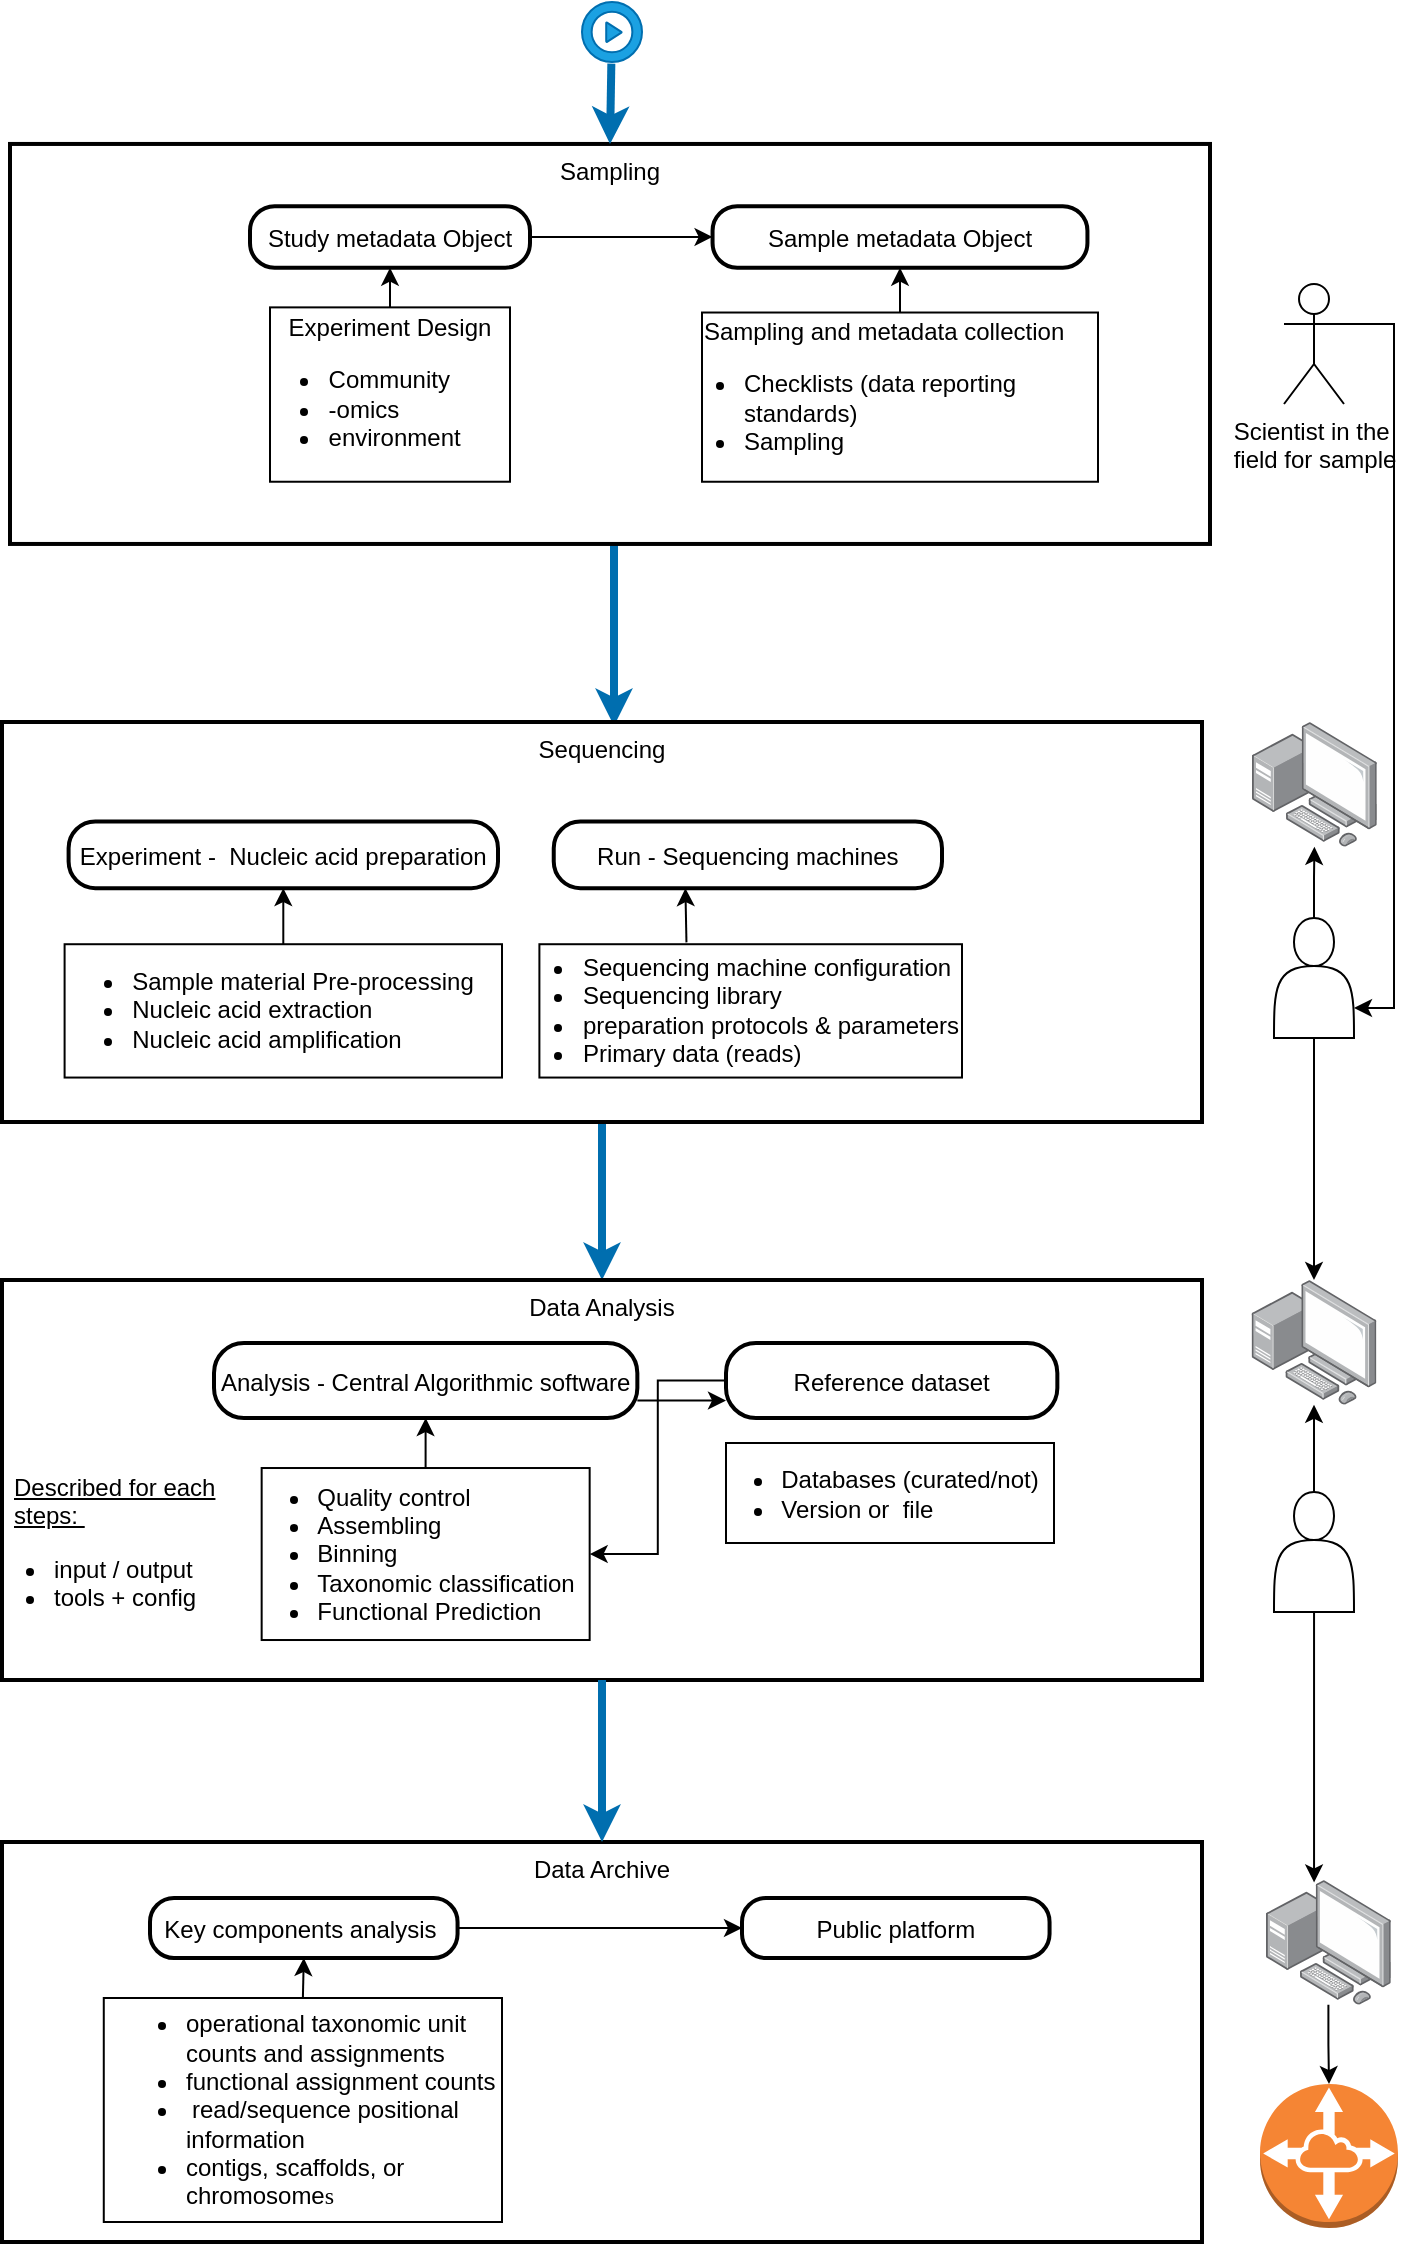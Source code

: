 <mxfile version="24.8.3">
  <diagram name="Page-1" id="eUhtq4w8cxWgcWz3ld9h">
    <mxGraphModel dx="1193" dy="768" grid="1" gridSize="10" guides="1" tooltips="1" connect="1" arrows="1" fold="1" page="1" pageScale="1" pageWidth="826" pageHeight="1169" math="0" shadow="0">
      <root>
        <mxCell id="0" />
        <mxCell id="1" parent="0" />
        <mxCell id="IBZZdO0sH0K3nxLxbMnE-35" value="" style="endArrow=classic;html=1;rounded=0;fillColor=#1ba1e2;strokeColor=#006EAF;strokeWidth=4;exitX=0.5;exitY=1;exitDx=0;exitDy=0;entryX=0.5;entryY=0;entryDx=0;entryDy=0;" edge="1" parent="1" source="14" target="10">
          <mxGeometry width="50" height="50" relative="1" as="geometry">
            <mxPoint x="374" y="620" as="sourcePoint" />
            <mxPoint x="374" y="560" as="targetPoint" />
            <Array as="points">
              <mxPoint x="374" y="530" />
            </Array>
          </mxGeometry>
        </mxCell>
        <mxCell id="IBZZdO0sH0K3nxLxbMnE-48" value="" style="endArrow=classic;html=1;rounded=0;fillColor=#1ba1e2;strokeColor=#006EAF;strokeWidth=4;" edge="1" parent="1">
          <mxGeometry width="50" height="50" relative="1" as="geometry">
            <mxPoint x="380" y="270" as="sourcePoint" />
            <mxPoint x="380" y="364" as="targetPoint" />
            <Array as="points" />
          </mxGeometry>
        </mxCell>
        <mxCell id="10" value="Data Analysis" style="whiteSpace=wrap;strokeWidth=2;verticalAlign=top;" parent="1" vertex="1">
          <mxGeometry x="74" y="641" width="600" height="200" as="geometry" />
        </mxCell>
        <mxCell id="IBZZdO0sH0K3nxLxbMnE-58" style="edgeStyle=orthogonalEdgeStyle;rounded=0;orthogonalLoop=1;jettySize=auto;html=1;exitX=1;exitY=0.5;exitDx=0;exitDy=0;entryX=0;entryY=0.5;entryDx=0;entryDy=0;" edge="1" parent="10">
          <mxGeometry relative="1" as="geometry">
            <mxPoint x="317.67" y="60.25" as="sourcePoint" />
            <mxPoint x="362" y="60.25" as="targetPoint" />
          </mxGeometry>
        </mxCell>
        <mxCell id="zwraW4Ukam8c2gcRzOyC-30" value="Analysis - Central Algorithmic software" style="rounded=1;arcSize=40;strokeWidth=2" parent="10" vertex="1">
          <mxGeometry x="106" y="31.5" width="211.67" height="37.5" as="geometry" />
        </mxCell>
        <mxCell id="IBZZdO0sH0K3nxLxbMnE-61" value="" style="edgeStyle=orthogonalEdgeStyle;rounded=0;orthogonalLoop=1;jettySize=auto;html=1;" edge="1" parent="10" source="IBZZdO0sH0K3nxLxbMnE-53" target="zwraW4Ukam8c2gcRzOyC-30">
          <mxGeometry relative="1" as="geometry" />
        </mxCell>
        <mxCell id="IBZZdO0sH0K3nxLxbMnE-53" value="&lt;div style=&quot;&quot;&gt;&lt;ul style=&quot;padding-left: 20px;&quot;&gt;&lt;li style=&quot;text-align: left;&quot;&gt;&lt;span style=&quot;white-space: nowrap;&quot;&gt;Quality control&lt;/span&gt;&lt;br&gt;&lt;/li&gt;&lt;li style=&quot;text-align: left;&quot;&gt;&lt;span style=&quot;white-space: nowrap;&quot;&gt;Assembling&lt;br&gt;&lt;/span&gt;&lt;/li&gt;&lt;li style=&quot;text-align: left;&quot;&gt;&lt;span style=&quot;white-space: nowrap;&quot;&gt;Binning&lt;br&gt;&lt;/span&gt;&lt;/li&gt;&lt;li style=&quot;text-align: left;&quot;&gt;&lt;span style=&quot;white-space: nowrap;&quot;&gt;Taxonomic classification&lt;br&gt;&lt;/span&gt;&lt;/li&gt;&lt;li style=&quot;text-align: left;&quot;&gt;&lt;span style=&quot;white-space: nowrap;&quot;&gt;&lt;span style=&quot;text-align: center;&quot;&gt;Functional Prediction&lt;/span&gt;&lt;br&gt;&lt;/span&gt;&lt;/li&gt;&lt;/ul&gt;&lt;/div&gt;" style="rounded=0;whiteSpace=wrap;html=1;" vertex="1" parent="10">
          <mxGeometry x="129.83" y="94.01" width="164" height="86" as="geometry" />
        </mxCell>
        <mxCell id="IBZZdO0sH0K3nxLxbMnE-60" value="" style="edgeStyle=orthogonalEdgeStyle;rounded=0;orthogonalLoop=1;jettySize=auto;html=1;entryX=1;entryY=0.5;entryDx=0;entryDy=0;" edge="1" parent="10" source="IBZZdO0sH0K3nxLxbMnE-55" target="IBZZdO0sH0K3nxLxbMnE-53">
          <mxGeometry relative="1" as="geometry" />
        </mxCell>
        <mxCell id="IBZZdO0sH0K3nxLxbMnE-55" value="Reference dataset" style="rounded=1;arcSize=40;strokeWidth=2" vertex="1" parent="10">
          <mxGeometry x="362" y="31.5" width="165.67" height="37.5" as="geometry" />
        </mxCell>
        <mxCell id="IBZZdO0sH0K3nxLxbMnE-56" value="&lt;div style=&quot;&quot;&gt;&lt;ul style=&quot;padding-left: 20px;&quot;&gt;&lt;li style=&quot;text-align: left;&quot;&gt;&lt;span style=&quot;text-wrap-mode: nowrap;&quot;&gt;Databases (curated/not)&lt;/span&gt;&lt;/li&gt;&lt;li style=&quot;text-align: left;&quot;&gt;&lt;span style=&quot;text-wrap-mode: nowrap;&quot;&gt;Version or &amp;nbsp;file&lt;/span&gt;&lt;/li&gt;&lt;/ul&gt;&lt;/div&gt;" style="rounded=0;whiteSpace=wrap;html=1;" vertex="1" parent="10">
          <mxGeometry x="362" y="81.5" width="164" height="50.0" as="geometry" />
        </mxCell>
        <mxCell id="IBZZdO0sH0K3nxLxbMnE-57" value="&lt;u&gt;Described for each steps:&amp;nbsp;&lt;/u&gt;&lt;div&gt;&lt;ul style=&quot;padding-left: 20px;&quot;&gt;&lt;li&gt;input / output&amp;nbsp;&lt;/li&gt;&lt;li&gt;tools + config&lt;/li&gt;&lt;/ul&gt;&lt;/div&gt;" style="text;html=1;align=left;verticalAlign=middle;whiteSpace=wrap;rounded=0;" vertex="1" parent="10">
          <mxGeometry x="3.67" y="104.63" width="114" height="64.75" as="geometry" />
        </mxCell>
        <mxCell id="14" value="Sequencing" style="whiteSpace=wrap;strokeWidth=2;verticalAlign=top;" parent="1" vertex="1">
          <mxGeometry x="74" y="362" width="600" height="200" as="geometry" />
        </mxCell>
        <mxCell id="15" value="Run - Sequencing machines" style="rounded=1;arcSize=40;strokeWidth=2;flipV=1;flipH=1;" parent="14" vertex="1">
          <mxGeometry x="275.87" y="49.733" width="194.13" height="33.333" as="geometry" />
        </mxCell>
        <mxCell id="16" value="Experiment -  Nucleic acid preparation" style="rounded=1;arcSize=40;strokeWidth=2;flipV=1;flipH=1;" parent="14" vertex="1">
          <mxGeometry x="33.3" y="49.733" width="214.7" height="33.333" as="geometry" />
        </mxCell>
        <mxCell id="IBZZdO0sH0K3nxLxbMnE-37" value="&lt;div style=&quot;&quot;&gt;&lt;ul style=&quot;padding-left: 20px;&quot;&gt;&lt;li style=&quot;text-align: left;&quot;&gt;&lt;span style=&quot;white-space: nowrap;&quot;&gt;Sample material Pre-processing&lt;/span&gt;&lt;br&gt;&lt;/li&gt;&lt;li style=&quot;text-align: left;&quot;&gt;&lt;span style=&quot;white-space: nowrap;&quot;&gt;Nucleic acid extraction&lt;/span&gt;&lt;br&gt;&lt;/li&gt;&lt;li style=&quot;text-align: left;&quot;&gt;&lt;span style=&quot;white-space: nowrap;&quot;&gt;Nucleic acid amplification&lt;/span&gt;&lt;br&gt;&lt;/li&gt;&lt;/ul&gt;&lt;/div&gt;" style="rounded=0;whiteSpace=wrap;html=1;" vertex="1" parent="14">
          <mxGeometry x="31.3" y="111.111" width="218.7" height="66.667" as="geometry" />
        </mxCell>
        <mxCell id="IBZZdO0sH0K3nxLxbMnE-36" value="&lt;div style=&quot;text-align: left;&quot;&gt;&lt;ul style=&quot;padding-left: 20px;&quot;&gt;&lt;li&gt;&lt;span style=&quot;white-space: nowrap;&quot;&gt;Sequencing machine configuration&lt;/span&gt;&lt;/li&gt;&lt;li&gt;&lt;span style=&quot;white-space: nowrap;&quot;&gt;Sequencing library&lt;/span&gt;&lt;/li&gt;&lt;li&gt;&lt;span style=&quot;white-space: nowrap;&quot;&gt;preparation protocols &amp;amp; parameters&lt;/span&gt;&lt;/li&gt;&lt;li&gt;&lt;span style=&quot;white-space: nowrap;&quot;&gt;Primary data (reads)&lt;/span&gt;&lt;/li&gt;&lt;/ul&gt;&lt;/div&gt;" style="rounded=0;whiteSpace=wrap;html=1;" vertex="1" parent="14">
          <mxGeometry x="268.7" y="111.111" width="211.3" height="66.667" as="geometry" />
        </mxCell>
        <mxCell id="IBZZdO0sH0K3nxLxbMnE-39" value="" style="endArrow=classic;html=1;rounded=0;entryX=0.5;entryY=1;entryDx=0;entryDy=0;exitX=0.5;exitY=0;exitDx=0;exitDy=0;" edge="1" parent="14" source="IBZZdO0sH0K3nxLxbMnE-37" target="16">
          <mxGeometry width="50" height="50" relative="1" as="geometry">
            <mxPoint x="412.22" y="-147.222" as="sourcePoint" />
            <mxPoint x="412" y="-171.111" as="targetPoint" />
          </mxGeometry>
        </mxCell>
        <mxCell id="IBZZdO0sH0K3nxLxbMnE-50" value="" style="endArrow=classic;html=1;rounded=0;entryX=0.5;entryY=1;entryDx=0;entryDy=0;exitX=0.348;exitY=-0.014;exitDx=0;exitDy=0;exitPerimeter=0;" edge="1" parent="14" source="IBZZdO0sH0K3nxLxbMnE-36">
          <mxGeometry width="50" height="50" relative="1" as="geometry">
            <mxPoint x="344" y="103.333" as="sourcePoint" />
            <mxPoint x="341.696" y="83.065" as="targetPoint" />
            <Array as="points" />
          </mxGeometry>
        </mxCell>
        <mxCell id="zwraW4Ukam8c2gcRzOyC-19" value="Sampling" style="whiteSpace=wrap;strokeWidth=2;verticalAlign=top;" parent="1" vertex="1">
          <mxGeometry x="78" y="72.974" width="600" height="200" as="geometry" />
        </mxCell>
        <mxCell id="IBZZdO0sH0K3nxLxbMnE-31" value="" style="endArrow=classic;html=1;rounded=0;exitX=1;exitY=0.5;exitDx=0;exitDy=0;entryX=0;entryY=0.5;entryDx=0;entryDy=0;" edge="1" parent="zwraW4Ukam8c2gcRzOyC-19" source="zwraW4Ukam8c2gcRzOyC-20" target="zwraW4Ukam8c2gcRzOyC-21">
          <mxGeometry width="50" height="50" relative="1" as="geometry">
            <mxPoint x="546" y="420.513" as="sourcePoint" />
            <mxPoint x="596" y="369.231" as="targetPoint" />
          </mxGeometry>
        </mxCell>
        <mxCell id="IBZZdO0sH0K3nxLxbMnE-42" value="" style="group" vertex="1" connectable="0" parent="zwraW4Ukam8c2gcRzOyC-19">
          <mxGeometry x="126" y="31.103" width="140" height="137.795" as="geometry" />
        </mxCell>
        <mxCell id="zwraW4Ukam8c2gcRzOyC-20" value="Study metadata Object" style="rounded=1;arcSize=40;strokeWidth=2;flipV=1;flipH=1;" parent="IBZZdO0sH0K3nxLxbMnE-42" vertex="1">
          <mxGeometry x="-6" width="140" height="30.77" as="geometry" />
        </mxCell>
        <mxCell id="IBZZdO0sH0K3nxLxbMnE-22" value="&lt;div style=&quot;text-align: left;&quot;&gt;&lt;span style=&quot;text-align: center; white-space: nowrap;&quot;&gt;Experiment Design&lt;/span&gt;&lt;br&gt;&lt;/div&gt;&lt;ul style=&quot;padding-left: 20px;&quot;&gt;&lt;li style=&quot;text-align: left;&quot;&gt;Community&amp;nbsp;&lt;/li&gt;&lt;li style=&quot;text-align: left;&quot;&gt;-omics&lt;/li&gt;&lt;li style=&quot;text-align: left;&quot;&gt;environment&amp;nbsp;&lt;br&gt;&lt;/li&gt;&lt;/ul&gt;" style="rounded=0;whiteSpace=wrap;html=1;flipV=1;flipH=1;" vertex="1" parent="IBZZdO0sH0K3nxLxbMnE-42">
          <mxGeometry x="4" y="50.615" width="120" height="87.179" as="geometry" />
        </mxCell>
        <mxCell id="IBZZdO0sH0K3nxLxbMnE-24" value="" style="endArrow=classic;html=1;rounded=0;entryX=0.5;entryY=1;entryDx=0;entryDy=0;exitX=0.5;exitY=0;exitDx=0;exitDy=0;" edge="1" parent="IBZZdO0sH0K3nxLxbMnE-42" source="IBZZdO0sH0K3nxLxbMnE-22" target="zwraW4Ukam8c2gcRzOyC-20">
          <mxGeometry width="50" height="50" relative="1" as="geometry">
            <mxPoint x="59.75" y="35.231" as="sourcePoint" />
            <mxPoint x="429.75" y="271.128" as="targetPoint" />
          </mxGeometry>
        </mxCell>
        <mxCell id="IBZZdO0sH0K3nxLxbMnE-43" value="" style="group" vertex="1" connectable="0" parent="zwraW4Ukam8c2gcRzOyC-19">
          <mxGeometry x="346.002" y="31.1" width="198" height="137.8" as="geometry" />
        </mxCell>
        <mxCell id="zwraW4Ukam8c2gcRzOyC-21" value="Sample metadata Object" style="rounded=1;arcSize=40;strokeWidth=2;flipV=1;flipH=1;" parent="IBZZdO0sH0K3nxLxbMnE-43" vertex="1">
          <mxGeometry x="5.279" width="187.441" height="30.769" as="geometry" />
        </mxCell>
        <mxCell id="IBZZdO0sH0K3nxLxbMnE-25" value="&lt;div style=&quot;text-align: left;&quot;&gt;&lt;span style=&quot;text-align: center; white-space: nowrap;&quot;&gt;Sampling and metadata collection&lt;/span&gt;&lt;br&gt;&lt;/div&gt;&lt;ul style=&quot;padding-left: 20px;&quot;&gt;&lt;li style=&quot;text-align: left;&quot;&gt;Checklists (data reporting standards)&amp;nbsp;&lt;/li&gt;&lt;li style=&quot;text-align: left;&quot;&gt;Sampling&lt;/li&gt;&lt;/ul&gt;" style="rounded=0;whiteSpace=wrap;html=1;" vertex="1" parent="IBZZdO0sH0K3nxLxbMnE-43">
          <mxGeometry y="53.184" width="198" height="84.615" as="geometry" />
        </mxCell>
        <mxCell id="IBZZdO0sH0K3nxLxbMnE-33" value="" style="endArrow=classic;html=1;rounded=0;entryX=0.5;entryY=1;entryDx=0;entryDy=0;exitX=0.5;exitY=0;exitDx=0;exitDy=0;" edge="1" parent="IBZZdO0sH0K3nxLxbMnE-43" source="IBZZdO0sH0K3nxLxbMnE-25" target="zwraW4Ukam8c2gcRzOyC-21">
          <mxGeometry width="50" height="50" relative="1" as="geometry">
            <mxPoint x="56.218" y="79.156" as="sourcePoint" />
            <mxPoint x="50.94" y="56.741" as="targetPoint" />
          </mxGeometry>
        </mxCell>
        <mxCell id="zwraW4Ukam8c2gcRzOyC-33" value="Data Archive" style="whiteSpace=wrap;strokeWidth=2;verticalAlign=top;" parent="1" vertex="1">
          <mxGeometry x="74" y="922" width="600" height="200" as="geometry" />
        </mxCell>
        <mxCell id="zwraW4Ukam8c2gcRzOyC-37" value="Key components analysis " style="rounded=1;arcSize=40;strokeWidth=2" parent="zwraW4Ukam8c2gcRzOyC-33" vertex="1">
          <mxGeometry x="74" y="28" width="153.78" height="30" as="geometry" />
        </mxCell>
        <mxCell id="IBZZdO0sH0K3nxLxbMnE-62" value="&lt;div style=&quot;&quot;&gt;&lt;p style=&quot;&quot;&gt;&lt;/p&gt;&lt;ul&gt;&lt;li style=&quot;text-align: left;&quot;&gt;&lt;font style=&quot;font-size: 12px;&quot; face=&quot;Helvetica&quot;&gt;operational taxonomic unit counts and assignments&lt;/font&gt;&lt;/li&gt;&lt;li style=&quot;text-align: left;&quot;&gt;&lt;font face=&quot;Helvetica&quot; style=&quot;font-size: 12px;&quot;&gt;functional assignment counts&lt;/font&gt;&lt;/li&gt;&lt;li style=&quot;text-align: left;&quot;&gt;&lt;font face=&quot;XK4yL2_mpYgl22afmBj1&quot; style=&quot;font-size: 12px;&quot;&gt;&amp;nbsp;&lt;/font&gt;&lt;font style=&quot;font-size: 12px;&quot;&gt;&lt;font face=&quot;Helvetica&quot;&gt;read/sequence positional information&lt;/font&gt;&lt;/font&gt;&lt;/li&gt;&lt;li style=&quot;text-align: left;&quot;&gt;&lt;font face=&quot;Helvetica&quot;&gt;contigs, scaffolds, or chromosome&lt;/font&gt;&lt;font face=&quot;XK4yL2_mpYgl22afmBj1&quot;&gt;s&lt;/font&gt;&lt;/li&gt;&lt;/ul&gt;&lt;p&gt;&lt;/p&gt;&lt;/div&gt;" style="rounded=0;whiteSpace=wrap;html=1;" vertex="1" parent="zwraW4Ukam8c2gcRzOyC-33">
          <mxGeometry x="50.89" y="78" width="199.11" height="112" as="geometry" />
        </mxCell>
        <mxCell id="IBZZdO0sH0K3nxLxbMnE-66" value="" style="endArrow=classic;html=1;rounded=0;exitX=0.5;exitY=0;exitDx=0;exitDy=0;entryX=0.5;entryY=1;entryDx=0;entryDy=0;" edge="1" parent="zwraW4Ukam8c2gcRzOyC-33" source="IBZZdO0sH0K3nxLxbMnE-62" target="zwraW4Ukam8c2gcRzOyC-37">
          <mxGeometry width="50" height="50" relative="1" as="geometry">
            <mxPoint x="256" y="18" as="sourcePoint" />
            <mxPoint x="306" y="-32" as="targetPoint" />
          </mxGeometry>
        </mxCell>
        <mxCell id="IBZZdO0sH0K3nxLxbMnE-67" value="Public platform" style="rounded=1;arcSize=40;strokeWidth=2" vertex="1" parent="zwraW4Ukam8c2gcRzOyC-33">
          <mxGeometry x="370" y="28" width="153.78" height="30" as="geometry" />
        </mxCell>
        <mxCell id="IBZZdO0sH0K3nxLxbMnE-68" value="" style="endArrow=classic;html=1;rounded=0;exitX=1;exitY=0.5;exitDx=0;exitDy=0;entryX=0;entryY=0.5;entryDx=0;entryDy=0;" edge="1" parent="zwraW4Ukam8c2gcRzOyC-33" source="zwraW4Ukam8c2gcRzOyC-37" target="IBZZdO0sH0K3nxLxbMnE-67">
          <mxGeometry width="50" height="50" relative="1" as="geometry">
            <mxPoint x="256" y="18" as="sourcePoint" />
            <mxPoint x="306" y="-32" as="targetPoint" />
          </mxGeometry>
        </mxCell>
        <mxCell id="IBZZdO0sH0K3nxLxbMnE-82" style="edgeStyle=orthogonalEdgeStyle;rounded=0;orthogonalLoop=1;jettySize=auto;html=1;" edge="1" parent="1" source="IBZZdO0sH0K3nxLxbMnE-18" target="IBZZdO0sH0K3nxLxbMnE-73">
          <mxGeometry relative="1" as="geometry" />
        </mxCell>
        <mxCell id="IBZZdO0sH0K3nxLxbMnE-18" value="" style="shape=actor;whiteSpace=wrap;html=1;" vertex="1" parent="1">
          <mxGeometry x="710" y="747" width="40" height="60" as="geometry" />
        </mxCell>
        <mxCell id="IBZZdO0sH0K3nxLxbMnE-49" value="" style="group" vertex="1" connectable="0" parent="1">
          <mxGeometry x="364" y="2" width="30" height="30" as="geometry" />
        </mxCell>
        <mxCell id="IBZZdO0sH0K3nxLxbMnE-44" value="" style="sketch=0;html=1;aspect=fixed;strokeColor=#006EAF;shadow=0;fillColor=#1ba1e2;verticalAlign=top;labelPosition=center;verticalLabelPosition=bottom;shape=mxgraph.gcp2.play_start;fontColor=#ffffff;" vertex="1" parent="IBZZdO0sH0K3nxLxbMnE-49">
          <mxGeometry width="30" height="30" as="geometry" />
        </mxCell>
        <mxCell id="IBZZdO0sH0K3nxLxbMnE-46" value="" style="endArrow=classic;html=1;rounded=0;fillColor=#1ba1e2;strokeColor=#006EAF;strokeWidth=4;entryX=0.5;entryY=0;entryDx=0;entryDy=0;exitX=0.489;exitY=1.028;exitDx=0;exitDy=0;exitPerimeter=0;" edge="1" parent="IBZZdO0sH0K3nxLxbMnE-49" source="IBZZdO0sH0K3nxLxbMnE-44" target="zwraW4Ukam8c2gcRzOyC-19">
          <mxGeometry width="50" height="50" relative="1" as="geometry">
            <mxPoint x="12" y="38" as="sourcePoint" />
            <mxPoint y="58" as="targetPoint" />
          </mxGeometry>
        </mxCell>
        <mxCell id="IBZZdO0sH0K3nxLxbMnE-51" value="" style="endArrow=classic;html=1;rounded=0;fillColor=#1ba1e2;strokeColor=#006EAF;strokeWidth=4;exitX=0.5;exitY=1;exitDx=0;exitDy=0;" edge="1" parent="1" source="10" target="zwraW4Ukam8c2gcRzOyC-33">
          <mxGeometry width="50" height="50" relative="1" as="geometry">
            <mxPoint x="384" y="507" as="sourcePoint" />
            <mxPoint x="384" y="570" as="targetPoint" />
            <Array as="points" />
          </mxGeometry>
        </mxCell>
        <mxCell id="IBZZdO0sH0K3nxLxbMnE-78" style="edgeStyle=orthogonalEdgeStyle;rounded=0;orthogonalLoop=1;jettySize=auto;html=1;" edge="1" parent="1" source="IBZZdO0sH0K3nxLxbMnE-69" target="IBZZdO0sH0K3nxLxbMnE-73">
          <mxGeometry relative="1" as="geometry" />
        </mxCell>
        <mxCell id="IBZZdO0sH0K3nxLxbMnE-79" value="" style="edgeStyle=orthogonalEdgeStyle;rounded=0;orthogonalLoop=1;jettySize=auto;html=1;" edge="1" parent="1" source="IBZZdO0sH0K3nxLxbMnE-69" target="IBZZdO0sH0K3nxLxbMnE-71">
          <mxGeometry relative="1" as="geometry" />
        </mxCell>
        <mxCell id="IBZZdO0sH0K3nxLxbMnE-69" value="" style="shape=actor;whiteSpace=wrap;html=1;" vertex="1" parent="1">
          <mxGeometry x="710" y="460" width="40" height="60" as="geometry" />
        </mxCell>
        <mxCell id="IBZZdO0sH0K3nxLxbMnE-71" value="" style="image;points=[];aspect=fixed;html=1;align=center;shadow=0;dashed=0;image=img/lib/allied_telesis/computer_and_terminals/Personal_Computer_with_Server.svg;" vertex="1" parent="1">
          <mxGeometry x="699" y="362" width="62.4" height="62.4" as="geometry" />
        </mxCell>
        <mxCell id="IBZZdO0sH0K3nxLxbMnE-72" value="" style="outlineConnect=0;dashed=0;verticalLabelPosition=bottom;verticalAlign=top;align=center;html=1;shape=mxgraph.aws3.vpc_peering;fillColor=#F58534;gradientColor=none;" vertex="1" parent="1">
          <mxGeometry x="703" y="1043" width="69" height="72" as="geometry" />
        </mxCell>
        <mxCell id="IBZZdO0sH0K3nxLxbMnE-73" value="" style="image;points=[];aspect=fixed;html=1;align=center;shadow=0;dashed=0;image=img/lib/allied_telesis/computer_and_terminals/Personal_Computer_with_Server.svg;" vertex="1" parent="1">
          <mxGeometry x="698.8" y="641" width="62.4" height="62.4" as="geometry" />
        </mxCell>
        <mxCell id="IBZZdO0sH0K3nxLxbMnE-74" value="" style="image;points=[];aspect=fixed;html=1;align=center;shadow=0;dashed=0;image=img/lib/allied_telesis/computer_and_terminals/Personal_Computer_with_Server.svg;" vertex="1" parent="1">
          <mxGeometry x="706" y="941" width="62.4" height="62.4" as="geometry" />
        </mxCell>
        <mxCell id="IBZZdO0sH0K3nxLxbMnE-77" value="" style="edgeStyle=orthogonalEdgeStyle;rounded=0;orthogonalLoop=1;jettySize=auto;html=1;entryX=1;entryY=0.75;entryDx=0;entryDy=0;exitX=1;exitY=0.333;exitDx=0;exitDy=0;exitPerimeter=0;" edge="1" parent="1" source="IBZZdO0sH0K3nxLxbMnE-75" target="IBZZdO0sH0K3nxLxbMnE-69">
          <mxGeometry relative="1" as="geometry">
            <mxPoint x="730" y="283" as="targetPoint" />
          </mxGeometry>
        </mxCell>
        <mxCell id="IBZZdO0sH0K3nxLxbMnE-75" value="Scientist in the&amp;nbsp;&lt;div&gt;field for sample&lt;div&gt;&lt;br&gt;&lt;/div&gt;&lt;/div&gt;" style="shape=umlActor;verticalLabelPosition=bottom;verticalAlign=top;html=1;outlineConnect=0;" vertex="1" parent="1">
          <mxGeometry x="715" y="143" width="30" height="60" as="geometry" />
        </mxCell>
        <mxCell id="IBZZdO0sH0K3nxLxbMnE-81" style="edgeStyle=orthogonalEdgeStyle;rounded=0;orthogonalLoop=1;jettySize=auto;html=1;entryX=0.5;entryY=0;entryDx=0;entryDy=0;entryPerimeter=0;" edge="1" parent="1" source="IBZZdO0sH0K3nxLxbMnE-74" target="IBZZdO0sH0K3nxLxbMnE-72">
          <mxGeometry relative="1" as="geometry" />
        </mxCell>
        <mxCell id="IBZZdO0sH0K3nxLxbMnE-83" style="edgeStyle=orthogonalEdgeStyle;rounded=0;orthogonalLoop=1;jettySize=auto;html=1;entryX=0.385;entryY=0.019;entryDx=0;entryDy=0;entryPerimeter=0;" edge="1" parent="1" source="IBZZdO0sH0K3nxLxbMnE-18" target="IBZZdO0sH0K3nxLxbMnE-74">
          <mxGeometry relative="1" as="geometry" />
        </mxCell>
      </root>
    </mxGraphModel>
  </diagram>
</mxfile>
